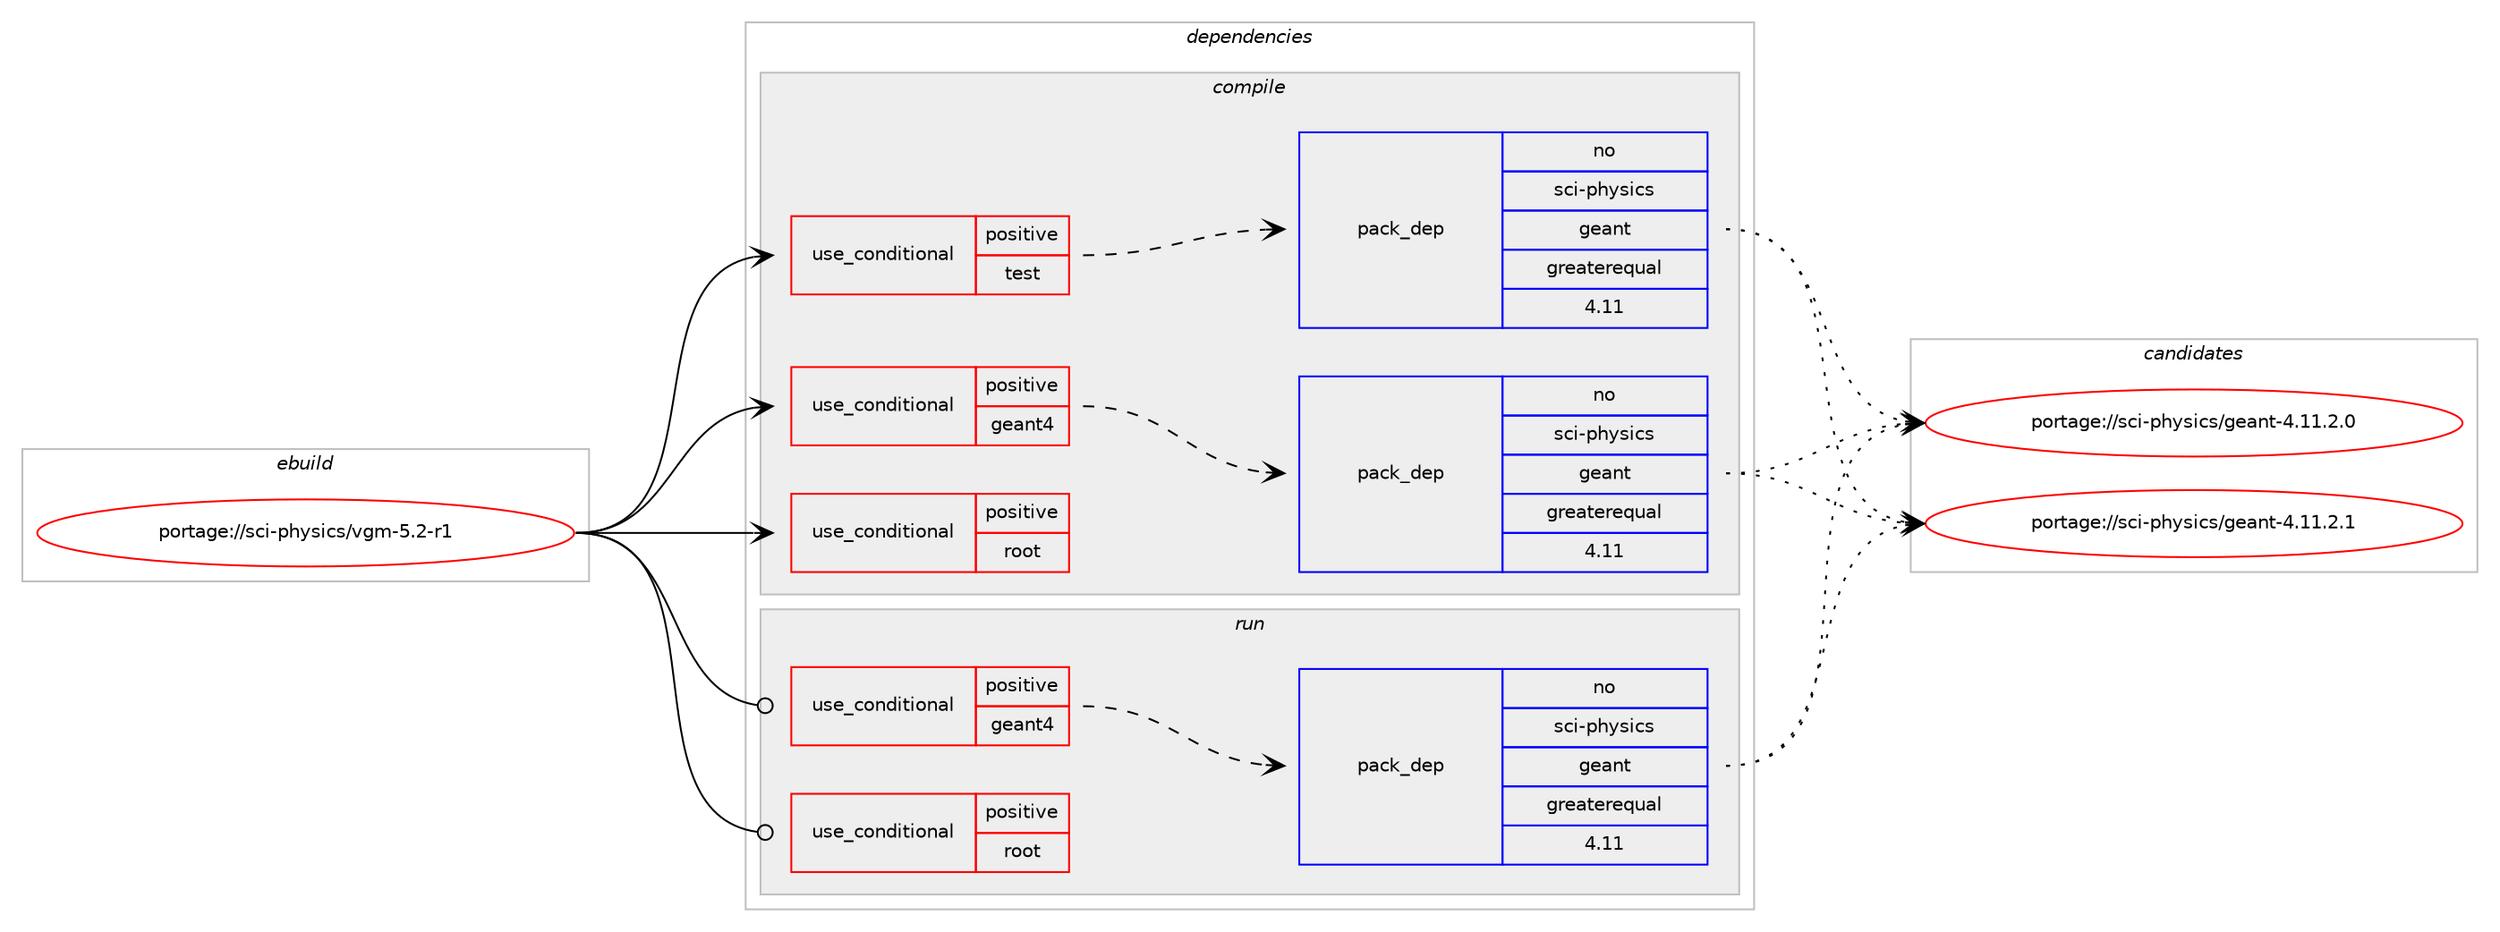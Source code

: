 digraph prolog {

# *************
# Graph options
# *************

newrank=true;
concentrate=true;
compound=true;
graph [rankdir=LR,fontname=Helvetica,fontsize=10,ranksep=1.5];#, ranksep=2.5, nodesep=0.2];
edge  [arrowhead=vee];
node  [fontname=Helvetica,fontsize=10];

# **********
# The ebuild
# **********

subgraph cluster_leftcol {
color=gray;
rank=same;
label=<<i>ebuild</i>>;
id [label="portage://sci-physics/vgm-5.2-r1", color=red, width=4, href="../sci-physics/vgm-5.2-r1.svg"];
}

# ****************
# The dependencies
# ****************

subgraph cluster_midcol {
color=gray;
label=<<i>dependencies</i>>;
subgraph cluster_compile {
fillcolor="#eeeeee";
style=filled;
label=<<i>compile</i>>;
subgraph cond2674 {
dependency3903 [label=<<TABLE BORDER="0" CELLBORDER="1" CELLSPACING="0" CELLPADDING="4"><TR><TD ROWSPAN="3" CELLPADDING="10">use_conditional</TD></TR><TR><TD>positive</TD></TR><TR><TD>geant4</TD></TR></TABLE>>, shape=none, color=red];
subgraph pack1175 {
dependency3904 [label=<<TABLE BORDER="0" CELLBORDER="1" CELLSPACING="0" CELLPADDING="4" WIDTH="220"><TR><TD ROWSPAN="6" CELLPADDING="30">pack_dep</TD></TR><TR><TD WIDTH="110">no</TD></TR><TR><TD>sci-physics</TD></TR><TR><TD>geant</TD></TR><TR><TD>greaterequal</TD></TR><TR><TD>4.11</TD></TR></TABLE>>, shape=none, color=blue];
}
dependency3903:e -> dependency3904:w [weight=20,style="dashed",arrowhead="vee"];
}
id:e -> dependency3903:w [weight=20,style="solid",arrowhead="vee"];
subgraph cond2675 {
dependency3905 [label=<<TABLE BORDER="0" CELLBORDER="1" CELLSPACING="0" CELLPADDING="4"><TR><TD ROWSPAN="3" CELLPADDING="10">use_conditional</TD></TR><TR><TD>positive</TD></TR><TR><TD>root</TD></TR></TABLE>>, shape=none, color=red];
# *** BEGIN UNKNOWN DEPENDENCY TYPE (TODO) ***
# dependency3905 -> package_dependency(portage://sci-physics/vgm-5.2-r1,install,no,sci-physics,root,none,[,,],any_same_slot,[])
# *** END UNKNOWN DEPENDENCY TYPE (TODO) ***

}
id:e -> dependency3905:w [weight=20,style="solid",arrowhead="vee"];
subgraph cond2676 {
dependency3906 [label=<<TABLE BORDER="0" CELLBORDER="1" CELLSPACING="0" CELLPADDING="4"><TR><TD ROWSPAN="3" CELLPADDING="10">use_conditional</TD></TR><TR><TD>positive</TD></TR><TR><TD>test</TD></TR></TABLE>>, shape=none, color=red];
subgraph pack1176 {
dependency3907 [label=<<TABLE BORDER="0" CELLBORDER="1" CELLSPACING="0" CELLPADDING="4" WIDTH="220"><TR><TD ROWSPAN="6" CELLPADDING="30">pack_dep</TD></TR><TR><TD WIDTH="110">no</TD></TR><TR><TD>sci-physics</TD></TR><TR><TD>geant</TD></TR><TR><TD>greaterequal</TD></TR><TR><TD>4.11</TD></TR></TABLE>>, shape=none, color=blue];
}
dependency3906:e -> dependency3907:w [weight=20,style="dashed",arrowhead="vee"];
# *** BEGIN UNKNOWN DEPENDENCY TYPE (TODO) ***
# dependency3906 -> package_dependency(portage://sci-physics/vgm-5.2-r1,install,no,sci-physics,geant4_vmc,none,[,,],[],[use(enable(g4root),none)])
# *** END UNKNOWN DEPENDENCY TYPE (TODO) ***

}
id:e -> dependency3906:w [weight=20,style="solid",arrowhead="vee"];
# *** BEGIN UNKNOWN DEPENDENCY TYPE (TODO) ***
# id -> package_dependency(portage://sci-physics/vgm-5.2-r1,install,no,sci-physics,clhep,none,[,,],any_same_slot,[])
# *** END UNKNOWN DEPENDENCY TYPE (TODO) ***

}
subgraph cluster_compileandrun {
fillcolor="#eeeeee";
style=filled;
label=<<i>compile and run</i>>;
}
subgraph cluster_run {
fillcolor="#eeeeee";
style=filled;
label=<<i>run</i>>;
subgraph cond2677 {
dependency3908 [label=<<TABLE BORDER="0" CELLBORDER="1" CELLSPACING="0" CELLPADDING="4"><TR><TD ROWSPAN="3" CELLPADDING="10">use_conditional</TD></TR><TR><TD>positive</TD></TR><TR><TD>geant4</TD></TR></TABLE>>, shape=none, color=red];
subgraph pack1177 {
dependency3909 [label=<<TABLE BORDER="0" CELLBORDER="1" CELLSPACING="0" CELLPADDING="4" WIDTH="220"><TR><TD ROWSPAN="6" CELLPADDING="30">pack_dep</TD></TR><TR><TD WIDTH="110">no</TD></TR><TR><TD>sci-physics</TD></TR><TR><TD>geant</TD></TR><TR><TD>greaterequal</TD></TR><TR><TD>4.11</TD></TR></TABLE>>, shape=none, color=blue];
}
dependency3908:e -> dependency3909:w [weight=20,style="dashed",arrowhead="vee"];
}
id:e -> dependency3908:w [weight=20,style="solid",arrowhead="odot"];
subgraph cond2678 {
dependency3910 [label=<<TABLE BORDER="0" CELLBORDER="1" CELLSPACING="0" CELLPADDING="4"><TR><TD ROWSPAN="3" CELLPADDING="10">use_conditional</TD></TR><TR><TD>positive</TD></TR><TR><TD>root</TD></TR></TABLE>>, shape=none, color=red];
# *** BEGIN UNKNOWN DEPENDENCY TYPE (TODO) ***
# dependency3910 -> package_dependency(portage://sci-physics/vgm-5.2-r1,run,no,sci-physics,root,none,[,,],any_same_slot,[])
# *** END UNKNOWN DEPENDENCY TYPE (TODO) ***

}
id:e -> dependency3910:w [weight=20,style="solid",arrowhead="odot"];
# *** BEGIN UNKNOWN DEPENDENCY TYPE (TODO) ***
# id -> package_dependency(portage://sci-physics/vgm-5.2-r1,run,no,sci-physics,clhep,none,[,,],any_same_slot,[])
# *** END UNKNOWN DEPENDENCY TYPE (TODO) ***

}
}

# **************
# The candidates
# **************

subgraph cluster_choices {
rank=same;
color=gray;
label=<<i>candidates</i>>;

subgraph choice1175 {
color=black;
nodesep=1;
choice1159910545112104121115105991154710310197110116455246494946504648 [label="portage://sci-physics/geant-4.11.2.0", color=red, width=4,href="../sci-physics/geant-4.11.2.0.svg"];
choice1159910545112104121115105991154710310197110116455246494946504649 [label="portage://sci-physics/geant-4.11.2.1", color=red, width=4,href="../sci-physics/geant-4.11.2.1.svg"];
dependency3904:e -> choice1159910545112104121115105991154710310197110116455246494946504648:w [style=dotted,weight="100"];
dependency3904:e -> choice1159910545112104121115105991154710310197110116455246494946504649:w [style=dotted,weight="100"];
}
subgraph choice1176 {
color=black;
nodesep=1;
choice1159910545112104121115105991154710310197110116455246494946504648 [label="portage://sci-physics/geant-4.11.2.0", color=red, width=4,href="../sci-physics/geant-4.11.2.0.svg"];
choice1159910545112104121115105991154710310197110116455246494946504649 [label="portage://sci-physics/geant-4.11.2.1", color=red, width=4,href="../sci-physics/geant-4.11.2.1.svg"];
dependency3907:e -> choice1159910545112104121115105991154710310197110116455246494946504648:w [style=dotted,weight="100"];
dependency3907:e -> choice1159910545112104121115105991154710310197110116455246494946504649:w [style=dotted,weight="100"];
}
subgraph choice1177 {
color=black;
nodesep=1;
choice1159910545112104121115105991154710310197110116455246494946504648 [label="portage://sci-physics/geant-4.11.2.0", color=red, width=4,href="../sci-physics/geant-4.11.2.0.svg"];
choice1159910545112104121115105991154710310197110116455246494946504649 [label="portage://sci-physics/geant-4.11.2.1", color=red, width=4,href="../sci-physics/geant-4.11.2.1.svg"];
dependency3909:e -> choice1159910545112104121115105991154710310197110116455246494946504648:w [style=dotted,weight="100"];
dependency3909:e -> choice1159910545112104121115105991154710310197110116455246494946504649:w [style=dotted,weight="100"];
}
}

}
